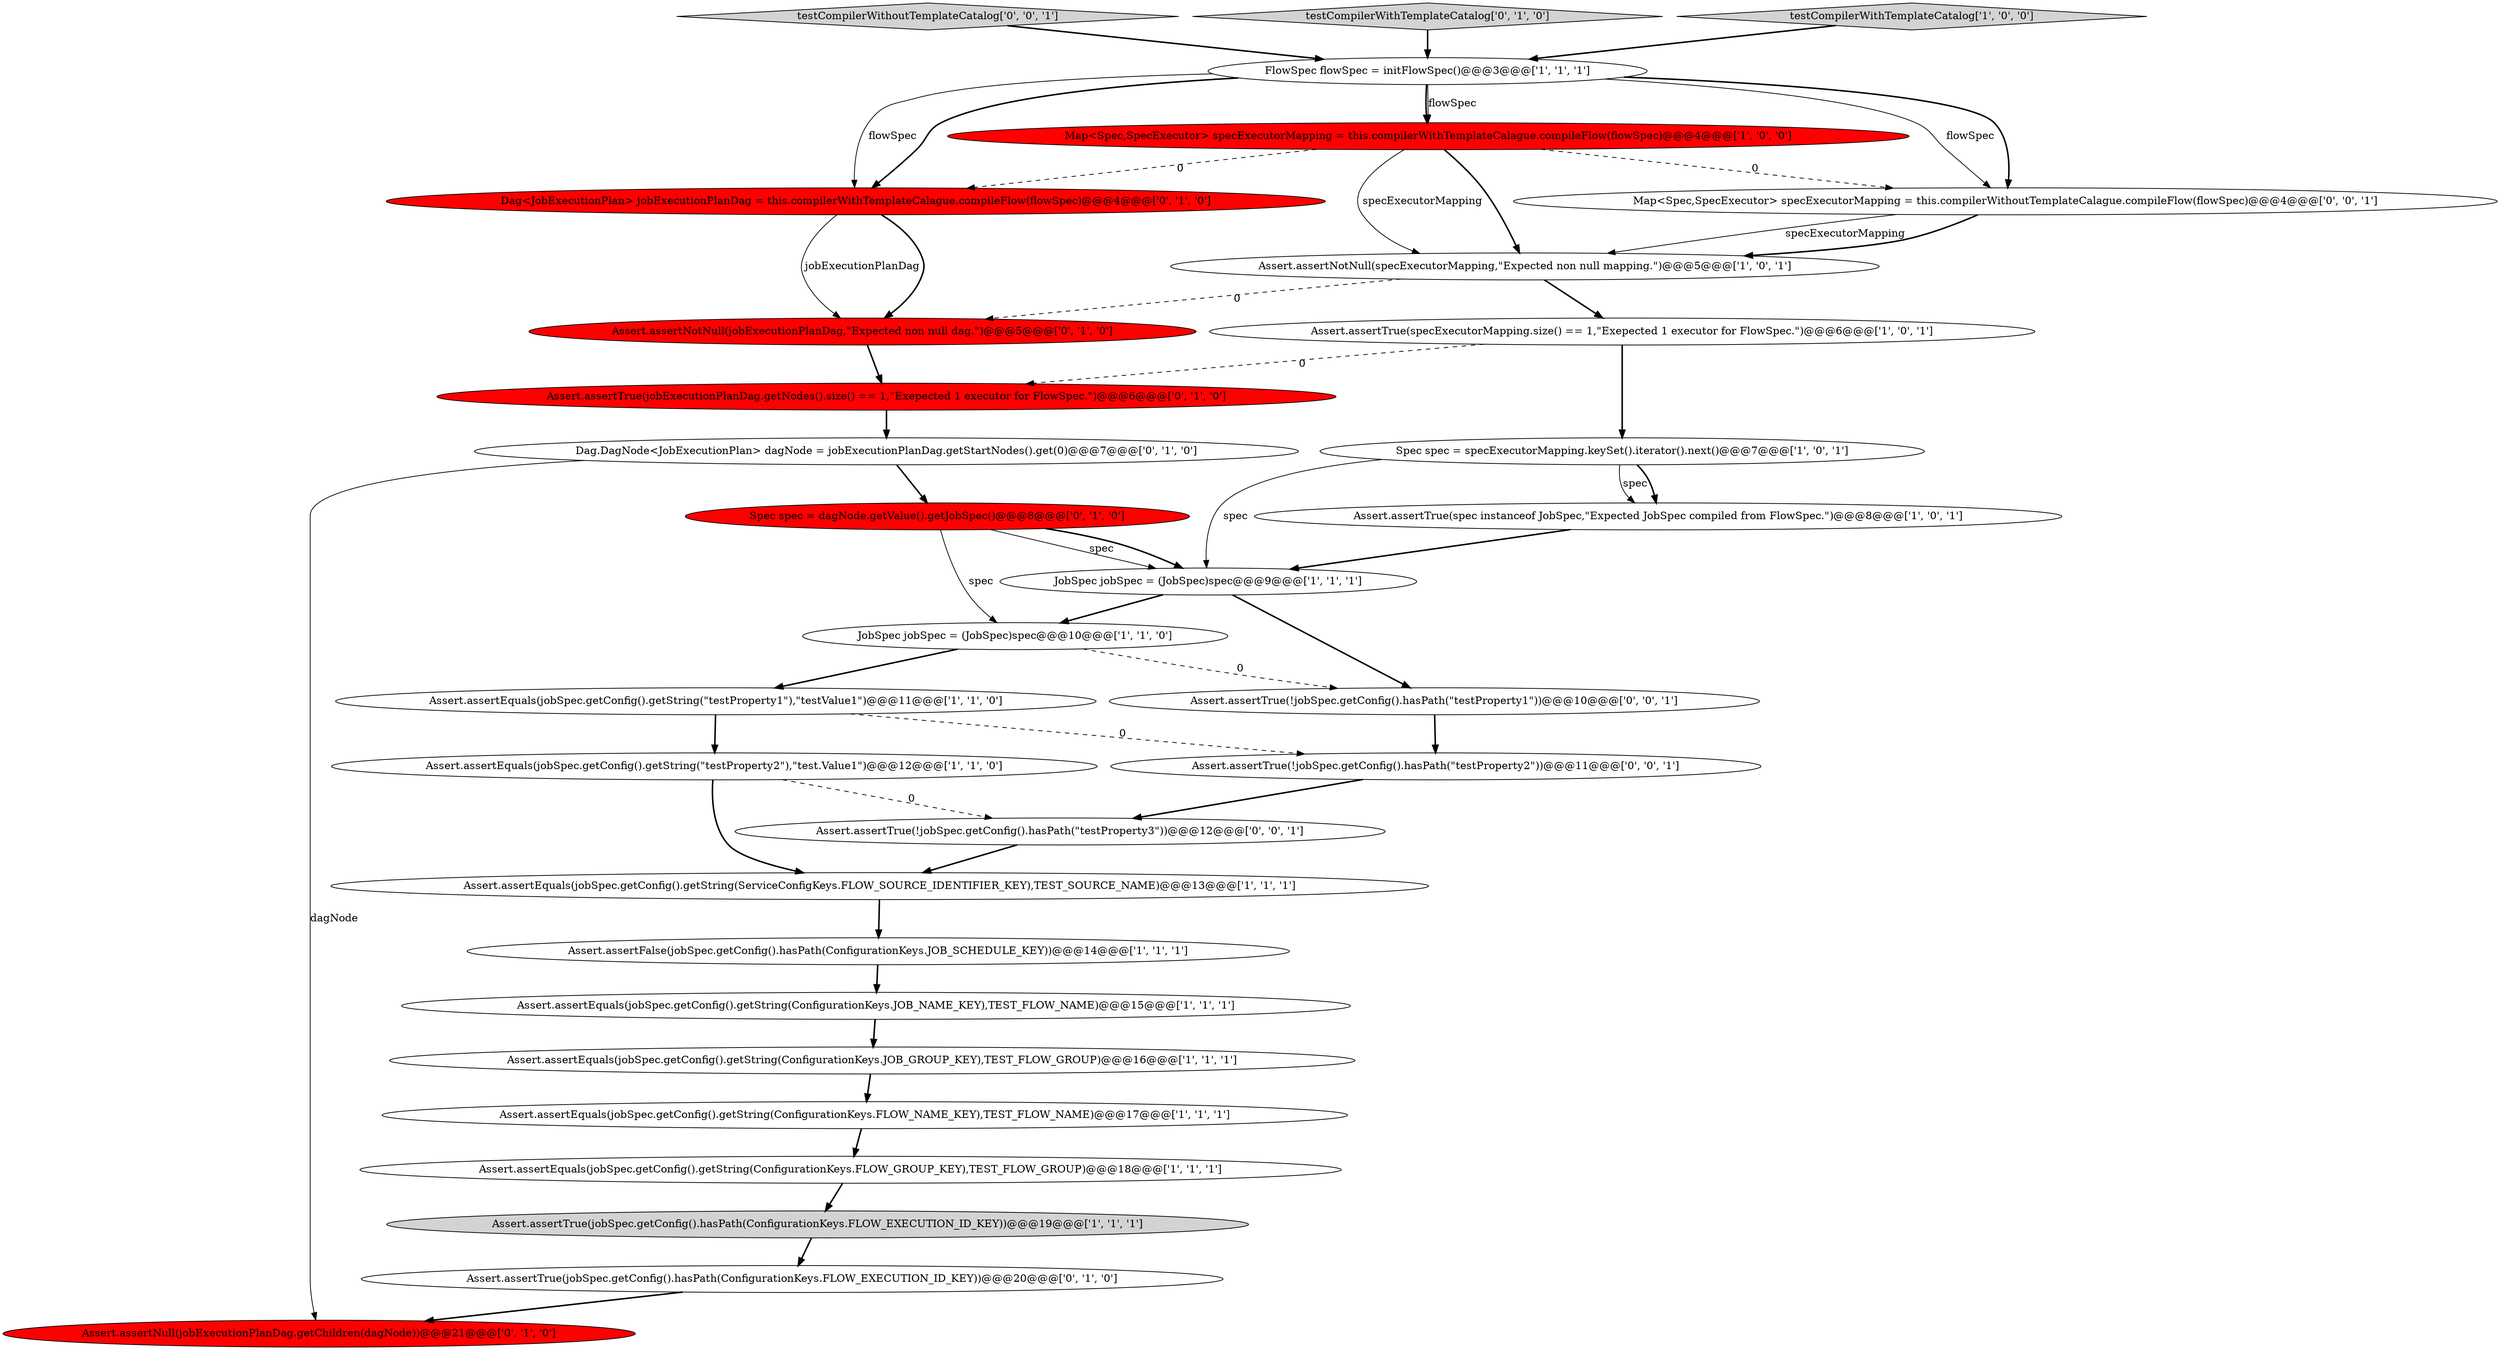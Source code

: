 digraph {
4 [style = filled, label = "FlowSpec flowSpec = initFlowSpec()@@@3@@@['1', '1', '1']", fillcolor = white, shape = ellipse image = "AAA0AAABBB1BBB"];
22 [style = filled, label = "Dag<JobExecutionPlan> jobExecutionPlanDag = this.compilerWithTemplateCalague.compileFlow(flowSpec)@@@4@@@['0', '1', '0']", fillcolor = red, shape = ellipse image = "AAA1AAABBB2BBB"];
2 [style = filled, label = "Assert.assertEquals(jobSpec.getConfig().getString(\"testProperty2\"),\"test.Value1\")@@@12@@@['1', '1', '0']", fillcolor = white, shape = ellipse image = "AAA0AAABBB1BBB"];
11 [style = filled, label = "Assert.assertEquals(jobSpec.getConfig().getString(\"testProperty1\"),\"testValue1\")@@@11@@@['1', '1', '0']", fillcolor = white, shape = ellipse image = "AAA0AAABBB1BBB"];
30 [style = filled, label = "testCompilerWithoutTemplateCatalog['0', '0', '1']", fillcolor = lightgray, shape = diamond image = "AAA0AAABBB3BBB"];
7 [style = filled, label = "Assert.assertTrue(jobSpec.getConfig().hasPath(ConfigurationKeys.FLOW_EXECUTION_ID_KEY))@@@19@@@['1', '1', '1']", fillcolor = lightgray, shape = ellipse image = "AAA0AAABBB1BBB"];
16 [style = filled, label = "Assert.assertEquals(jobSpec.getConfig().getString(ConfigurationKeys.JOB_GROUP_KEY),TEST_FLOW_GROUP)@@@16@@@['1', '1', '1']", fillcolor = white, shape = ellipse image = "AAA0AAABBB1BBB"];
26 [style = filled, label = "Assert.assertTrue(!jobSpec.getConfig().hasPath(\"testProperty2\"))@@@11@@@['0', '0', '1']", fillcolor = white, shape = ellipse image = "AAA0AAABBB3BBB"];
5 [style = filled, label = "Assert.assertEquals(jobSpec.getConfig().getString(ConfigurationKeys.JOB_NAME_KEY),TEST_FLOW_NAME)@@@15@@@['1', '1', '1']", fillcolor = white, shape = ellipse image = "AAA0AAABBB1BBB"];
17 [style = filled, label = "Assert.assertEquals(jobSpec.getConfig().getString(ConfigurationKeys.FLOW_NAME_KEY),TEST_FLOW_NAME)@@@17@@@['1', '1', '1']", fillcolor = white, shape = ellipse image = "AAA0AAABBB1BBB"];
15 [style = filled, label = "Assert.assertFalse(jobSpec.getConfig().hasPath(ConfigurationKeys.JOB_SCHEDULE_KEY))@@@14@@@['1', '1', '1']", fillcolor = white, shape = ellipse image = "AAA0AAABBB1BBB"];
14 [style = filled, label = "Map<Spec,SpecExecutor> specExecutorMapping = this.compilerWithTemplateCalague.compileFlow(flowSpec)@@@4@@@['1', '0', '0']", fillcolor = red, shape = ellipse image = "AAA1AAABBB1BBB"];
29 [style = filled, label = "Map<Spec,SpecExecutor> specExecutorMapping = this.compilerWithoutTemplateCalague.compileFlow(flowSpec)@@@4@@@['0', '0', '1']", fillcolor = white, shape = ellipse image = "AAA0AAABBB3BBB"];
12 [style = filled, label = "Assert.assertNotNull(specExecutorMapping,\"Expected non null mapping.\")@@@5@@@['1', '0', '1']", fillcolor = white, shape = ellipse image = "AAA0AAABBB1BBB"];
27 [style = filled, label = "Assert.assertTrue(!jobSpec.getConfig().hasPath(\"testProperty1\"))@@@10@@@['0', '0', '1']", fillcolor = white, shape = ellipse image = "AAA0AAABBB3BBB"];
18 [style = filled, label = "Assert.assertNotNull(jobExecutionPlanDag,\"Expected non null dag.\")@@@5@@@['0', '1', '0']", fillcolor = red, shape = ellipse image = "AAA1AAABBB2BBB"];
10 [style = filled, label = "Assert.assertEquals(jobSpec.getConfig().getString(ConfigurationKeys.FLOW_GROUP_KEY),TEST_FLOW_GROUP)@@@18@@@['1', '1', '1']", fillcolor = white, shape = ellipse image = "AAA0AAABBB1BBB"];
20 [style = filled, label = "testCompilerWithTemplateCatalog['0', '1', '0']", fillcolor = lightgray, shape = diamond image = "AAA0AAABBB2BBB"];
25 [style = filled, label = "Assert.assertTrue(jobSpec.getConfig().hasPath(ConfigurationKeys.FLOW_EXECUTION_ID_KEY))@@@20@@@['0', '1', '0']", fillcolor = white, shape = ellipse image = "AAA0AAABBB2BBB"];
9 [style = filled, label = "Assert.assertTrue(spec instanceof JobSpec,\"Expected JobSpec compiled from FlowSpec.\")@@@8@@@['1', '0', '1']", fillcolor = white, shape = ellipse image = "AAA0AAABBB1BBB"];
0 [style = filled, label = "Assert.assertTrue(specExecutorMapping.size() == 1,\"Exepected 1 executor for FlowSpec.\")@@@6@@@['1', '0', '1']", fillcolor = white, shape = ellipse image = "AAA0AAABBB1BBB"];
24 [style = filled, label = "Spec spec = dagNode.getValue().getJobSpec()@@@8@@@['0', '1', '0']", fillcolor = red, shape = ellipse image = "AAA1AAABBB2BBB"];
28 [style = filled, label = "Assert.assertTrue(!jobSpec.getConfig().hasPath(\"testProperty3\"))@@@12@@@['0', '0', '1']", fillcolor = white, shape = ellipse image = "AAA0AAABBB3BBB"];
23 [style = filled, label = "Assert.assertTrue(jobExecutionPlanDag.getNodes().size() == 1,\"Exepected 1 executor for FlowSpec.\")@@@6@@@['0', '1', '0']", fillcolor = red, shape = ellipse image = "AAA1AAABBB2BBB"];
6 [style = filled, label = "JobSpec jobSpec = (JobSpec)spec@@@9@@@['1', '1', '1']", fillcolor = white, shape = ellipse image = "AAA0AAABBB1BBB"];
13 [style = filled, label = "JobSpec jobSpec = (JobSpec)spec@@@10@@@['1', '1', '0']", fillcolor = white, shape = ellipse image = "AAA0AAABBB1BBB"];
1 [style = filled, label = "Assert.assertEquals(jobSpec.getConfig().getString(ServiceConfigKeys.FLOW_SOURCE_IDENTIFIER_KEY),TEST_SOURCE_NAME)@@@13@@@['1', '1', '1']", fillcolor = white, shape = ellipse image = "AAA0AAABBB1BBB"];
8 [style = filled, label = "Spec spec = specExecutorMapping.keySet().iterator().next()@@@7@@@['1', '0', '1']", fillcolor = white, shape = ellipse image = "AAA0AAABBB1BBB"];
19 [style = filled, label = "Assert.assertNull(jobExecutionPlanDag.getChildren(dagNode))@@@21@@@['0', '1', '0']", fillcolor = red, shape = ellipse image = "AAA1AAABBB2BBB"];
3 [style = filled, label = "testCompilerWithTemplateCatalog['1', '0', '0']", fillcolor = lightgray, shape = diamond image = "AAA0AAABBB1BBB"];
21 [style = filled, label = "Dag.DagNode<JobExecutionPlan> dagNode = jobExecutionPlanDag.getStartNodes().get(0)@@@7@@@['0', '1', '0']", fillcolor = white, shape = ellipse image = "AAA0AAABBB2BBB"];
17->10 [style = bold, label=""];
4->29 [style = solid, label="flowSpec"];
4->14 [style = bold, label=""];
4->22 [style = solid, label="flowSpec"];
18->23 [style = bold, label=""];
22->18 [style = solid, label="jobExecutionPlanDag"];
2->1 [style = bold, label=""];
1->15 [style = bold, label=""];
0->23 [style = dashed, label="0"];
11->26 [style = dashed, label="0"];
24->6 [style = solid, label="spec"];
14->22 [style = dashed, label="0"];
21->24 [style = bold, label=""];
4->29 [style = bold, label=""];
28->1 [style = bold, label=""];
16->17 [style = bold, label=""];
14->12 [style = solid, label="specExecutorMapping"];
12->0 [style = bold, label=""];
13->11 [style = bold, label=""];
10->7 [style = bold, label=""];
3->4 [style = bold, label=""];
11->2 [style = bold, label=""];
15->5 [style = bold, label=""];
24->13 [style = solid, label="spec"];
4->14 [style = solid, label="flowSpec"];
9->6 [style = bold, label=""];
20->4 [style = bold, label=""];
8->6 [style = solid, label="spec"];
5->16 [style = bold, label=""];
6->27 [style = bold, label=""];
8->9 [style = solid, label="spec"];
29->12 [style = solid, label="specExecutorMapping"];
22->18 [style = bold, label=""];
29->12 [style = bold, label=""];
13->27 [style = dashed, label="0"];
23->21 [style = bold, label=""];
30->4 [style = bold, label=""];
21->19 [style = solid, label="dagNode"];
6->13 [style = bold, label=""];
14->12 [style = bold, label=""];
2->28 [style = dashed, label="0"];
0->8 [style = bold, label=""];
8->9 [style = bold, label=""];
25->19 [style = bold, label=""];
12->18 [style = dashed, label="0"];
7->25 [style = bold, label=""];
26->28 [style = bold, label=""];
24->6 [style = bold, label=""];
14->29 [style = dashed, label="0"];
4->22 [style = bold, label=""];
27->26 [style = bold, label=""];
}
